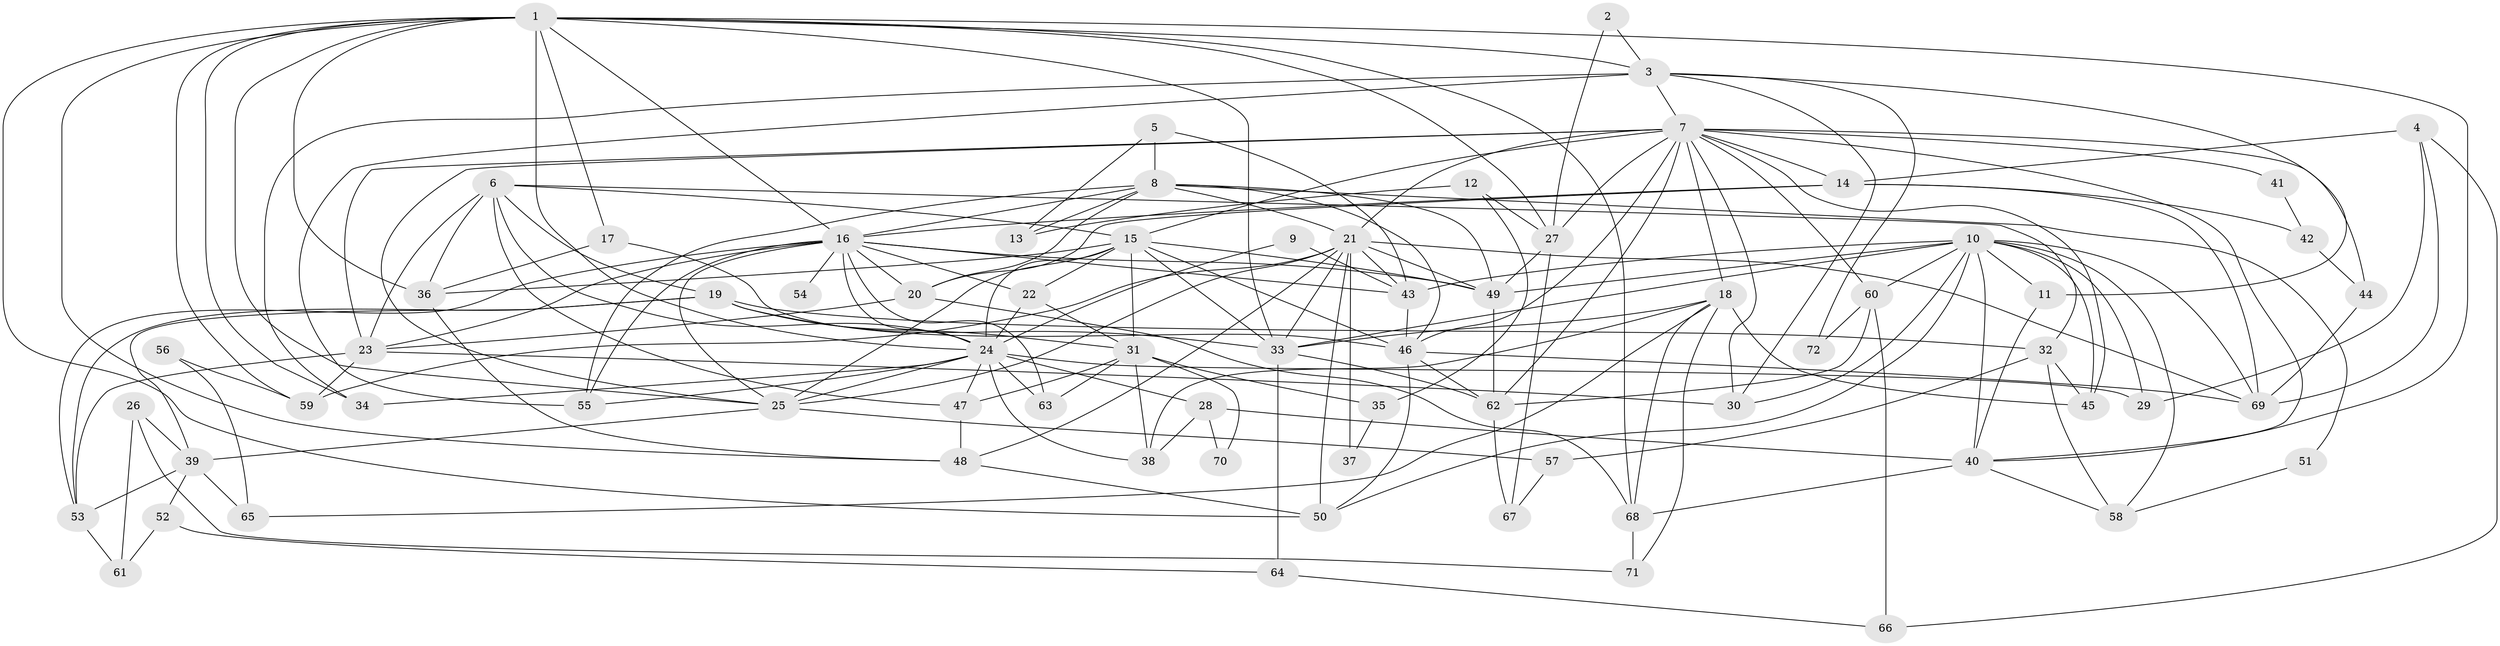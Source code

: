 // original degree distribution, {5: 0.1888111888111888, 2: 0.1258741258741259, 4: 0.21678321678321677, 3: 0.32167832167832167, 7: 0.055944055944055944, 6: 0.07692307692307693, 9: 0.006993006993006993, 8: 0.006993006993006993}
// Generated by graph-tools (version 1.1) at 2025/36/03/09/25 02:36:02]
// undirected, 72 vertices, 187 edges
graph export_dot {
graph [start="1"]
  node [color=gray90,style=filled];
  1;
  2;
  3;
  4;
  5;
  6;
  7;
  8;
  9;
  10;
  11;
  12;
  13;
  14;
  15;
  16;
  17;
  18;
  19;
  20;
  21;
  22;
  23;
  24;
  25;
  26;
  27;
  28;
  29;
  30;
  31;
  32;
  33;
  34;
  35;
  36;
  37;
  38;
  39;
  40;
  41;
  42;
  43;
  44;
  45;
  46;
  47;
  48;
  49;
  50;
  51;
  52;
  53;
  54;
  55;
  56;
  57;
  58;
  59;
  60;
  61;
  62;
  63;
  64;
  65;
  66;
  67;
  68;
  69;
  70;
  71;
  72;
  1 -- 3 [weight=1.0];
  1 -- 16 [weight=1.0];
  1 -- 17 [weight=1.0];
  1 -- 24 [weight=2.0];
  1 -- 25 [weight=1.0];
  1 -- 27 [weight=1.0];
  1 -- 33 [weight=1.0];
  1 -- 34 [weight=1.0];
  1 -- 36 [weight=1.0];
  1 -- 40 [weight=1.0];
  1 -- 48 [weight=1.0];
  1 -- 50 [weight=1.0];
  1 -- 59 [weight=1.0];
  1 -- 68 [weight=1.0];
  2 -- 3 [weight=1.0];
  2 -- 27 [weight=1.0];
  3 -- 7 [weight=1.0];
  3 -- 11 [weight=1.0];
  3 -- 30 [weight=1.0];
  3 -- 34 [weight=1.0];
  3 -- 55 [weight=1.0];
  3 -- 72 [weight=1.0];
  4 -- 14 [weight=1.0];
  4 -- 29 [weight=1.0];
  4 -- 66 [weight=1.0];
  4 -- 69 [weight=1.0];
  5 -- 8 [weight=1.0];
  5 -- 13 [weight=1.0];
  5 -- 43 [weight=1.0];
  6 -- 15 [weight=1.0];
  6 -- 19 [weight=1.0];
  6 -- 23 [weight=1.0];
  6 -- 24 [weight=1.0];
  6 -- 32 [weight=1.0];
  6 -- 36 [weight=1.0];
  6 -- 47 [weight=1.0];
  7 -- 14 [weight=1.0];
  7 -- 15 [weight=1.0];
  7 -- 18 [weight=1.0];
  7 -- 21 [weight=1.0];
  7 -- 23 [weight=1.0];
  7 -- 25 [weight=1.0];
  7 -- 27 [weight=2.0];
  7 -- 30 [weight=1.0];
  7 -- 40 [weight=2.0];
  7 -- 41 [weight=1.0];
  7 -- 44 [weight=1.0];
  7 -- 45 [weight=1.0];
  7 -- 46 [weight=2.0];
  7 -- 60 [weight=1.0];
  7 -- 62 [weight=2.0];
  8 -- 13 [weight=1.0];
  8 -- 16 [weight=1.0];
  8 -- 20 [weight=1.0];
  8 -- 21 [weight=1.0];
  8 -- 46 [weight=1.0];
  8 -- 49 [weight=1.0];
  8 -- 51 [weight=1.0];
  8 -- 55 [weight=1.0];
  9 -- 24 [weight=1.0];
  9 -- 43 [weight=1.0];
  10 -- 11 [weight=1.0];
  10 -- 29 [weight=1.0];
  10 -- 30 [weight=1.0];
  10 -- 33 [weight=2.0];
  10 -- 40 [weight=1.0];
  10 -- 43 [weight=1.0];
  10 -- 45 [weight=1.0];
  10 -- 49 [weight=1.0];
  10 -- 50 [weight=1.0];
  10 -- 58 [weight=1.0];
  10 -- 60 [weight=1.0];
  10 -- 69 [weight=1.0];
  11 -- 40 [weight=1.0];
  12 -- 13 [weight=1.0];
  12 -- 27 [weight=1.0];
  12 -- 35 [weight=1.0];
  14 -- 16 [weight=2.0];
  14 -- 20 [weight=1.0];
  14 -- 42 [weight=1.0];
  14 -- 69 [weight=1.0];
  15 -- 22 [weight=1.0];
  15 -- 24 [weight=2.0];
  15 -- 25 [weight=1.0];
  15 -- 31 [weight=1.0];
  15 -- 33 [weight=1.0];
  15 -- 36 [weight=1.0];
  15 -- 46 [weight=1.0];
  15 -- 49 [weight=1.0];
  16 -- 20 [weight=1.0];
  16 -- 22 [weight=1.0];
  16 -- 23 [weight=1.0];
  16 -- 24 [weight=2.0];
  16 -- 25 [weight=1.0];
  16 -- 43 [weight=1.0];
  16 -- 49 [weight=1.0];
  16 -- 53 [weight=1.0];
  16 -- 54 [weight=2.0];
  16 -- 55 [weight=1.0];
  16 -- 63 [weight=1.0];
  17 -- 36 [weight=1.0];
  17 -- 46 [weight=1.0];
  18 -- 33 [weight=1.0];
  18 -- 38 [weight=1.0];
  18 -- 45 [weight=1.0];
  18 -- 65 [weight=1.0];
  18 -- 68 [weight=1.0];
  18 -- 71 [weight=1.0];
  19 -- 31 [weight=1.0];
  19 -- 32 [weight=3.0];
  19 -- 33 [weight=1.0];
  19 -- 39 [weight=1.0];
  19 -- 53 [weight=1.0];
  20 -- 23 [weight=2.0];
  20 -- 68 [weight=1.0];
  21 -- 25 [weight=1.0];
  21 -- 33 [weight=1.0];
  21 -- 37 [weight=1.0];
  21 -- 43 [weight=1.0];
  21 -- 48 [weight=1.0];
  21 -- 49 [weight=2.0];
  21 -- 50 [weight=1.0];
  21 -- 59 [weight=1.0];
  21 -- 69 [weight=1.0];
  22 -- 24 [weight=2.0];
  22 -- 31 [weight=1.0];
  23 -- 30 [weight=1.0];
  23 -- 53 [weight=1.0];
  23 -- 59 [weight=1.0];
  24 -- 25 [weight=1.0];
  24 -- 28 [weight=2.0];
  24 -- 29 [weight=1.0];
  24 -- 34 [weight=1.0];
  24 -- 38 [weight=1.0];
  24 -- 47 [weight=1.0];
  24 -- 55 [weight=1.0];
  24 -- 63 [weight=1.0];
  25 -- 39 [weight=1.0];
  25 -- 57 [weight=1.0];
  26 -- 39 [weight=1.0];
  26 -- 61 [weight=1.0];
  26 -- 71 [weight=1.0];
  27 -- 49 [weight=1.0];
  27 -- 67 [weight=1.0];
  28 -- 38 [weight=1.0];
  28 -- 40 [weight=3.0];
  28 -- 70 [weight=1.0];
  31 -- 35 [weight=1.0];
  31 -- 38 [weight=1.0];
  31 -- 47 [weight=1.0];
  31 -- 63 [weight=1.0];
  31 -- 70 [weight=1.0];
  32 -- 45 [weight=2.0];
  32 -- 57 [weight=1.0];
  32 -- 58 [weight=1.0];
  33 -- 62 [weight=1.0];
  33 -- 64 [weight=1.0];
  35 -- 37 [weight=1.0];
  36 -- 48 [weight=1.0];
  39 -- 52 [weight=1.0];
  39 -- 53 [weight=1.0];
  39 -- 65 [weight=1.0];
  40 -- 58 [weight=1.0];
  40 -- 68 [weight=1.0];
  41 -- 42 [weight=1.0];
  42 -- 44 [weight=1.0];
  43 -- 46 [weight=1.0];
  44 -- 69 [weight=1.0];
  46 -- 50 [weight=1.0];
  46 -- 62 [weight=1.0];
  46 -- 69 [weight=1.0];
  47 -- 48 [weight=1.0];
  48 -- 50 [weight=1.0];
  49 -- 62 [weight=1.0];
  51 -- 58 [weight=1.0];
  52 -- 61 [weight=1.0];
  52 -- 64 [weight=1.0];
  53 -- 61 [weight=1.0];
  56 -- 59 [weight=1.0];
  56 -- 65 [weight=1.0];
  57 -- 67 [weight=1.0];
  60 -- 62 [weight=1.0];
  60 -- 66 [weight=1.0];
  60 -- 72 [weight=1.0];
  62 -- 67 [weight=1.0];
  64 -- 66 [weight=1.0];
  68 -- 71 [weight=1.0];
}
